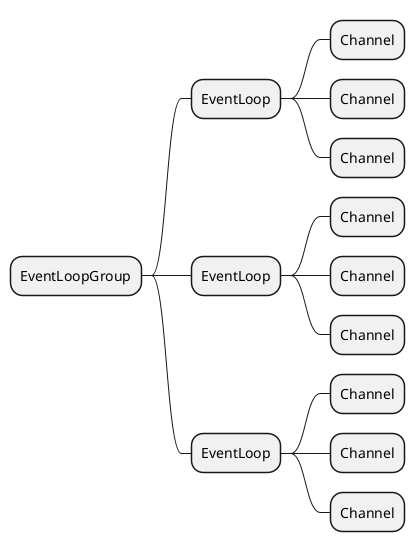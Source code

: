 @startmindmap
* EventLoopGroup
** EventLoop
*** Channel
*** Channel
*** Channel
** EventLoop
*** Channel
*** Channel
*** Channel
** EventLoop
*** Channel
*** Channel
*** Channel
@endmindmap